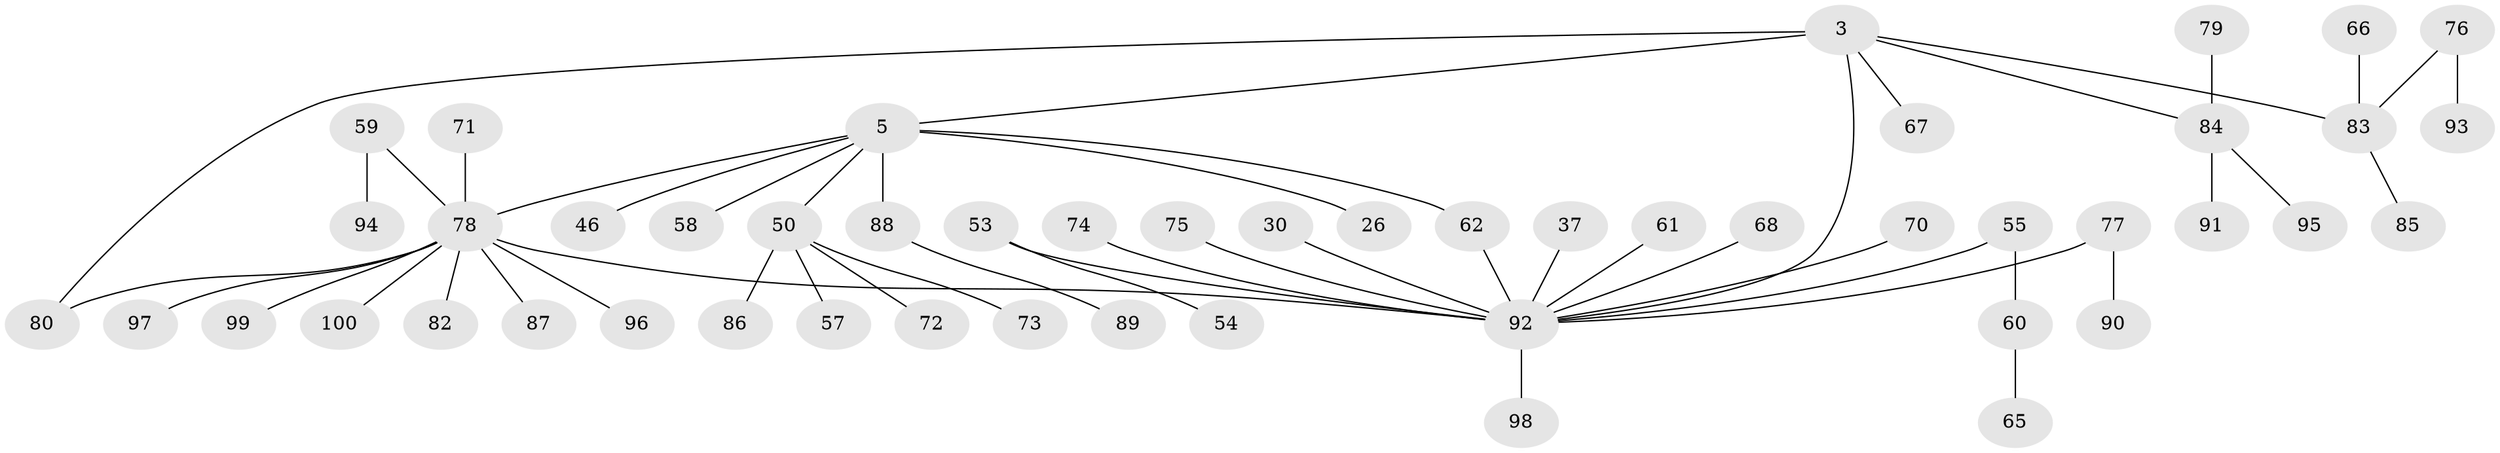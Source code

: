 // original degree distribution, {2: 0.2, 6: 0.03, 7: 0.01, 4: 0.07, 5: 0.03, 3: 0.17, 1: 0.49}
// Generated by graph-tools (version 1.1) at 2025/42/03/09/25 04:42:38]
// undirected, 50 vertices, 52 edges
graph export_dot {
graph [start="1"]
  node [color=gray90,style=filled];
  3;
  5 [super="+2"];
  26;
  30;
  37;
  46 [super="+35"];
  50 [super="+42+47"];
  53 [super="+39"];
  54;
  55;
  57;
  58 [super="+14"];
  59;
  60;
  61;
  62;
  65;
  66;
  67;
  68;
  70;
  71;
  72;
  73;
  74;
  75;
  76;
  77;
  78 [super="+45+36+49+64"];
  79;
  80 [super="+63"];
  82;
  83 [super="+52+34"];
  84 [super="+69"];
  85;
  86;
  87;
  88 [super="+81"];
  89;
  90;
  91;
  92 [super="+25+18+31+33+51+23+44"];
  93;
  94;
  95;
  96;
  97;
  98;
  99;
  100;
  3 -- 67;
  3 -- 5 [weight=2];
  3 -- 92;
  3 -- 84;
  3 -- 80;
  3 -- 83;
  5 -- 26;
  5 -- 62;
  5 -- 50;
  5 -- 88;
  5 -- 78;
  5 -- 58;
  5 -- 46;
  30 -- 92;
  37 -- 92;
  50 -- 72;
  50 -- 86;
  50 -- 73;
  50 -- 57;
  53 -- 54;
  53 -- 92;
  55 -- 60;
  55 -- 92;
  59 -- 94;
  59 -- 78;
  60 -- 65;
  61 -- 92;
  62 -- 92;
  66 -- 83;
  68 -- 92;
  70 -- 92;
  71 -- 78;
  74 -- 92;
  75 -- 92;
  76 -- 93;
  76 -- 83;
  77 -- 90;
  77 -- 92;
  78 -- 96;
  78 -- 100;
  78 -- 97;
  78 -- 92 [weight=2];
  78 -- 99;
  78 -- 87;
  78 -- 80;
  78 -- 82;
  79 -- 84;
  83 -- 85;
  84 -- 91;
  84 -- 95;
  88 -- 89;
  92 -- 98;
}
